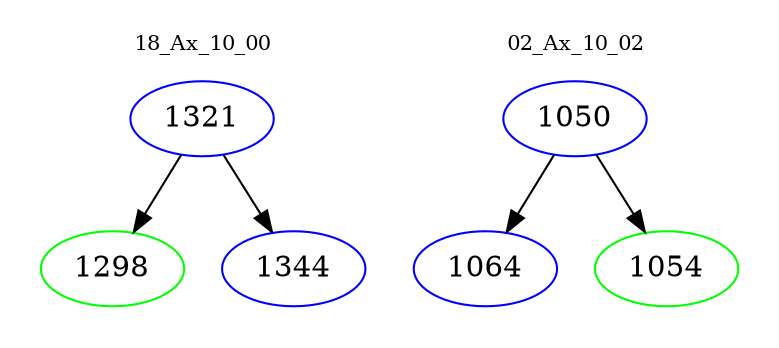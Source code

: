 digraph{
subgraph cluster_0 {
color = white
label = "18_Ax_10_00";
fontsize=10;
T0_1321 [label="1321", color="blue"]
T0_1321 -> T0_1298 [color="black"]
T0_1298 [label="1298", color="green"]
T0_1321 -> T0_1344 [color="black"]
T0_1344 [label="1344", color="blue"]
}
subgraph cluster_1 {
color = white
label = "02_Ax_10_02";
fontsize=10;
T1_1050 [label="1050", color="blue"]
T1_1050 -> T1_1064 [color="black"]
T1_1064 [label="1064", color="blue"]
T1_1050 -> T1_1054 [color="black"]
T1_1054 [label="1054", color="green"]
}
}
